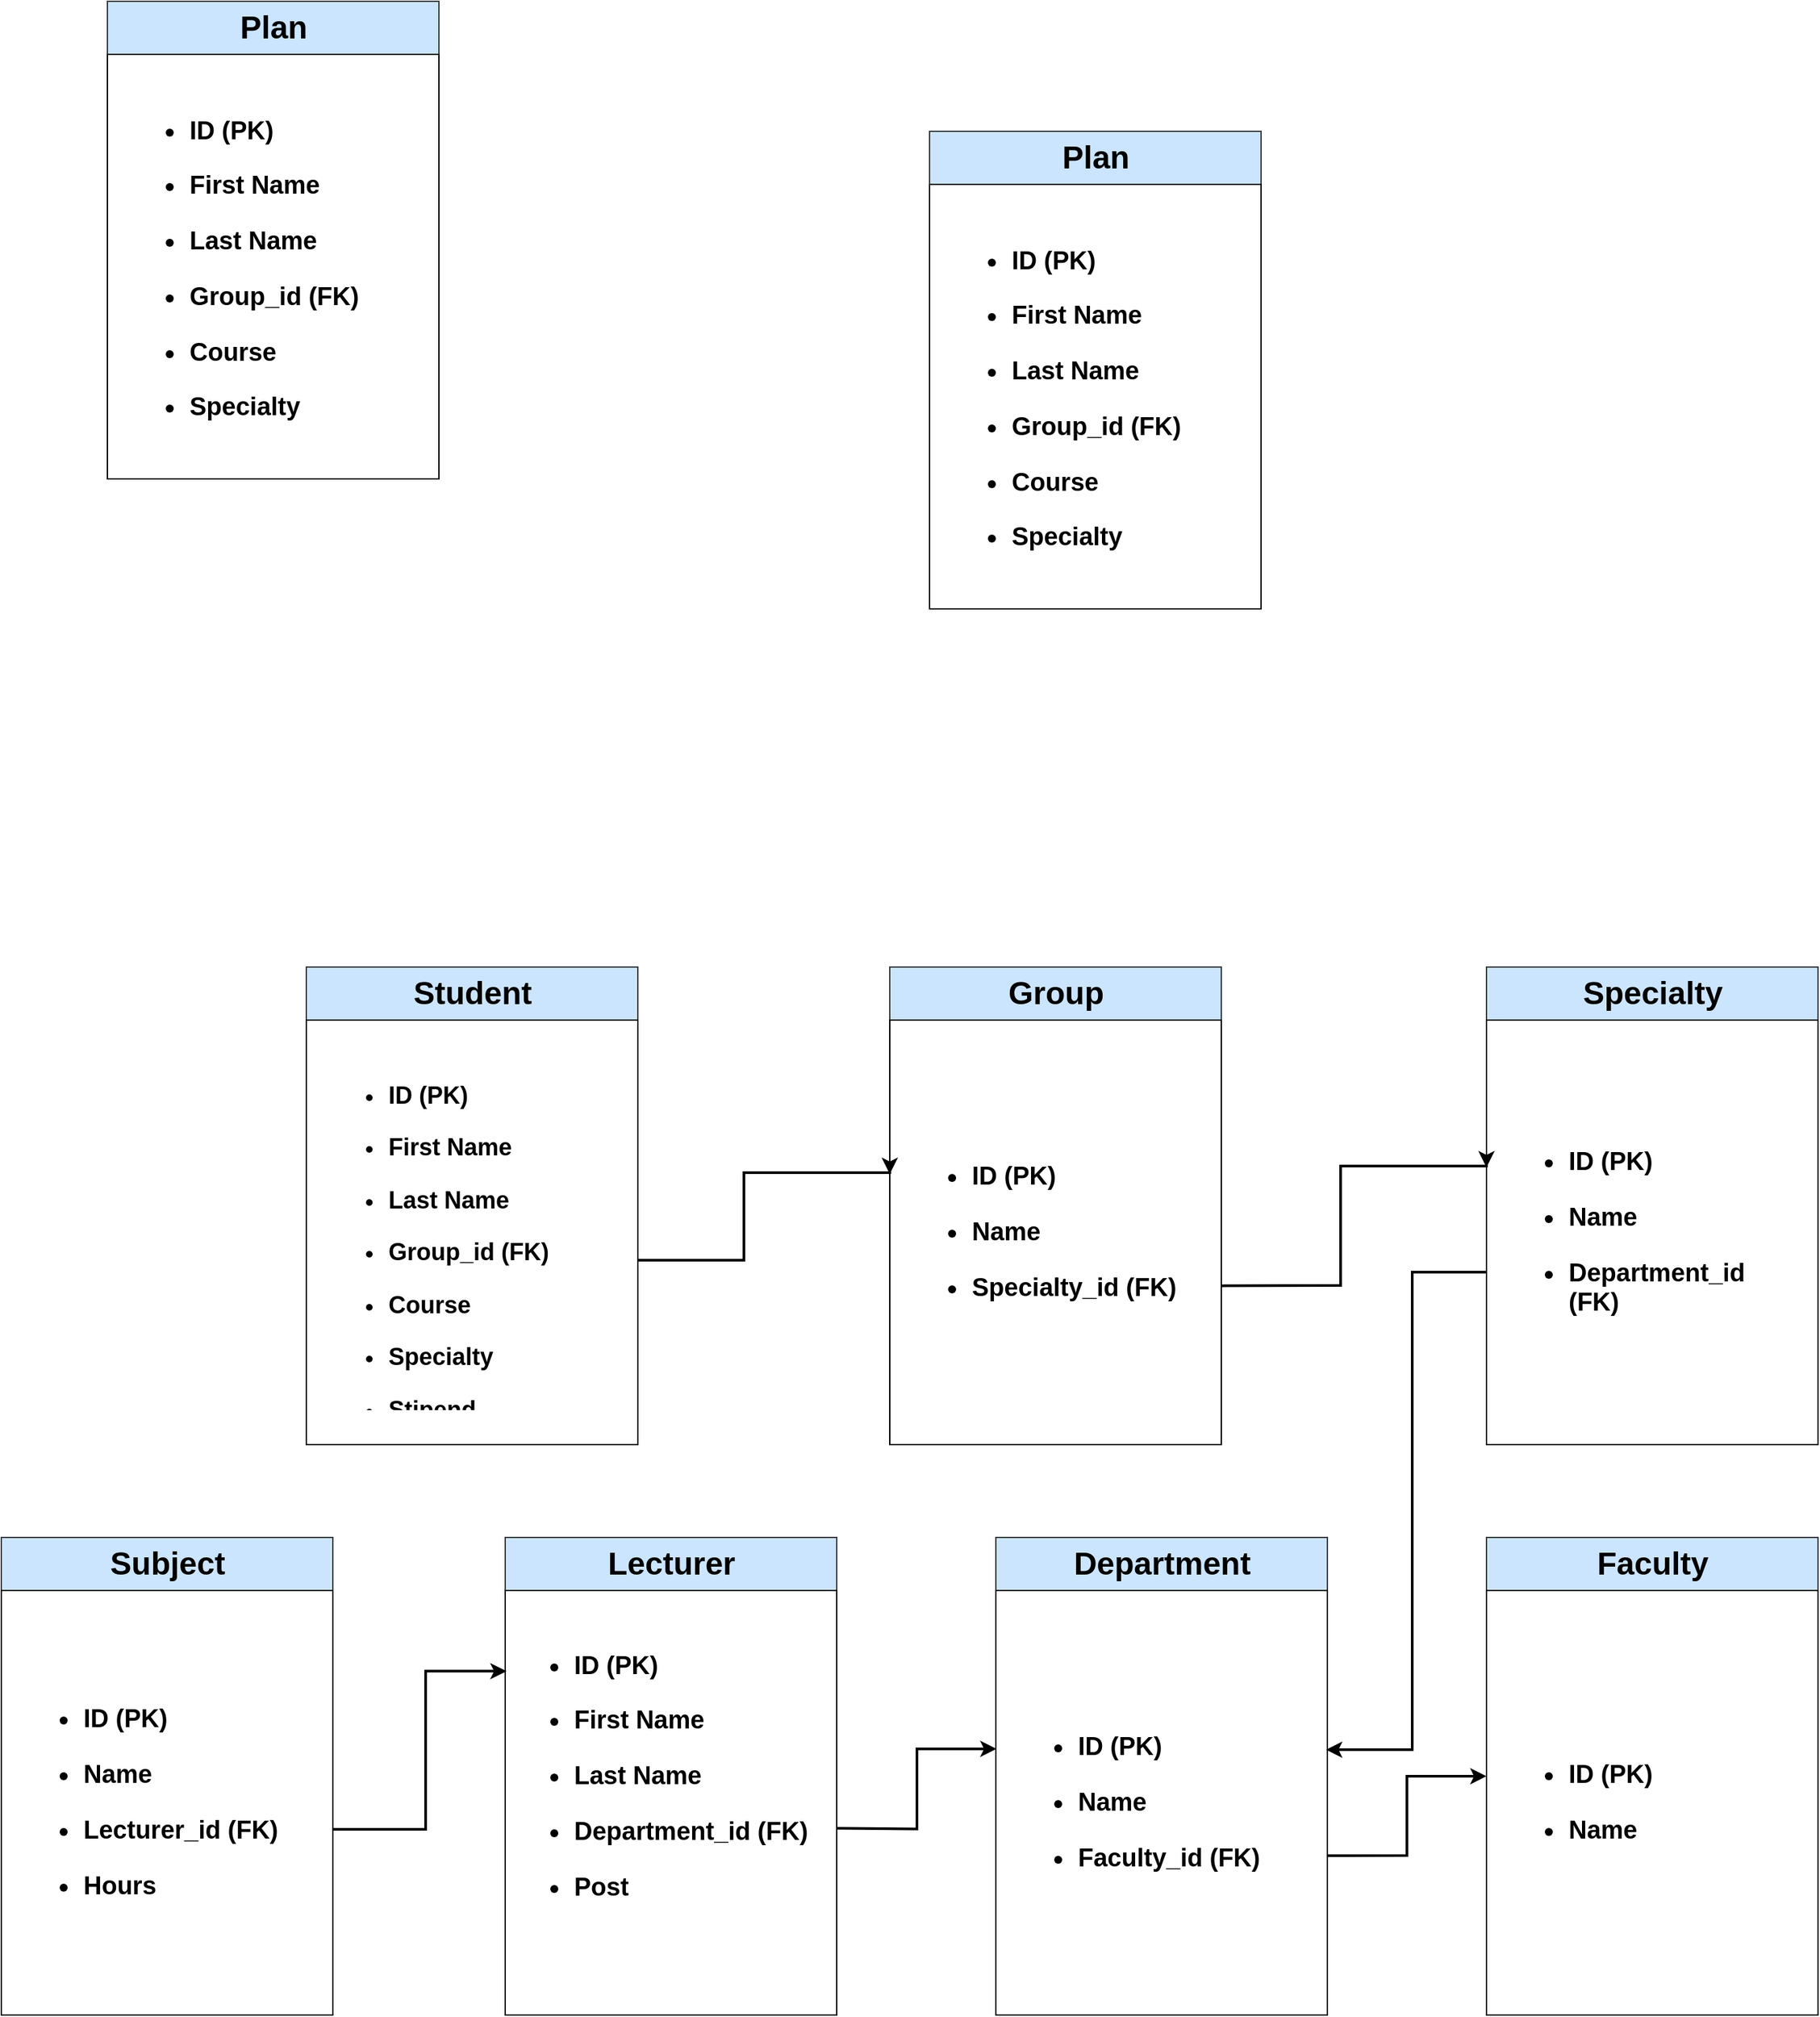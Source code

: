 <mxfile version="14.6.0" type="github">
  <diagram id="Nd1oWFx_atoqUXSRUNfD" name="Page-1">
    <mxGraphModel dx="1236" dy="635" grid="1" gridSize="10" guides="1" tooltips="1" connect="1" arrows="1" fold="1" page="1" pageScale="1" pageWidth="2336" pageHeight="1654" math="0" shadow="0">
      <root>
        <mxCell id="0" />
        <mxCell id="1" parent="0" />
        <mxCell id="ouz9YCxZX4cG_lU1-Dov-2" value="" style="rounded=0;whiteSpace=wrap;html=1;fillColor=#cce5ff;strokeColor=#36393d;" parent="1" vertex="1">
          <mxGeometry x="270" y="810" width="250" height="360" as="geometry" />
        </mxCell>
        <mxCell id="ouz9YCxZX4cG_lU1-Dov-5" value="Student" style="text;strokeColor=none;fillColor=none;html=1;fontSize=24;fontStyle=1;verticalAlign=middle;align=center;" parent="1" vertex="1">
          <mxGeometry x="345" y="810" width="100" height="40" as="geometry" />
        </mxCell>
        <mxCell id="ouz9YCxZX4cG_lU1-Dov-9" value="" style="rounded=0;whiteSpace=wrap;html=1;" parent="1" vertex="1">
          <mxGeometry x="270" y="850" width="250" height="320" as="geometry" />
        </mxCell>
        <mxCell id="ouz9YCxZX4cG_lU1-Dov-11" value="&lt;h1&gt;&lt;/h1&gt;&lt;h3&gt;&lt;/h3&gt;&lt;h5&gt;&lt;/h5&gt;&lt;h6&gt;&lt;/h6&gt;&lt;h3 style=&quot;line-height: 100% ; font-size: 13px&quot;&gt;&lt;/h3&gt;&lt;h1 style=&quot;font-size: 18px ; line-height: 90%&quot;&gt;&lt;/h1&gt;&lt;h3 style=&quot;font-size: 15px&quot;&gt;&lt;/h3&gt;&lt;h3 style=&quot;line-height: 120% ; font-size: 19px&quot;&gt;&lt;/h3&gt;&lt;h3&gt;&lt;/h3&gt;&lt;h4&gt;&lt;/h4&gt;&lt;h5&gt;&lt;/h5&gt;&lt;h3&gt;&lt;h2&gt;&lt;ul&gt;&lt;li&gt;ID (PK)&lt;/li&gt;&lt;/ul&gt;&lt;ul&gt;&lt;li&gt;First Name&lt;/li&gt;&lt;/ul&gt;&lt;ul&gt;&lt;li&gt;Last Name&lt;/li&gt;&lt;/ul&gt;&lt;ul&gt;&lt;li&gt;Group_id (FK)&lt;/li&gt;&lt;/ul&gt;&lt;ul&gt;&lt;li&gt;Course&lt;/li&gt;&lt;/ul&gt;&lt;ul&gt;&lt;li&gt;Specialty&lt;/li&gt;&lt;/ul&gt;&lt;ul&gt;&lt;li&gt;Stipend&lt;/li&gt;&lt;/ul&gt;&lt;/h2&gt;&lt;/h3&gt;" style="text;strokeColor=none;fillColor=none;html=1;whiteSpace=wrap;verticalAlign=middle;overflow=hidden;" parent="1" vertex="1">
          <mxGeometry x="290" y="875" width="210" height="270" as="geometry" />
        </mxCell>
        <mxCell id="ouz9YCxZX4cG_lU1-Dov-14" value="" style="rounded=0;whiteSpace=wrap;html=1;fillColor=#cce5ff;strokeColor=#36393d;" parent="1" vertex="1">
          <mxGeometry x="790" y="1240" width="250" height="360" as="geometry" />
        </mxCell>
        <mxCell id="ouz9YCxZX4cG_lU1-Dov-15" value="Department" style="text;strokeColor=none;fillColor=none;html=1;fontSize=24;fontStyle=1;verticalAlign=middle;align=center;" parent="1" vertex="1">
          <mxGeometry x="865" y="1240" width="100" height="40" as="geometry" />
        </mxCell>
        <mxCell id="ouz9YCxZX4cG_lU1-Dov-16" value="" style="rounded=0;whiteSpace=wrap;html=1;" parent="1" vertex="1">
          <mxGeometry x="790" y="1280" width="250" height="320" as="geometry" />
        </mxCell>
        <mxCell id="ouz9YCxZX4cG_lU1-Dov-17" value="&lt;h1&gt;&lt;/h1&gt;&lt;h3&gt;&lt;/h3&gt;&lt;h5&gt;&lt;/h5&gt;&lt;h6&gt;&lt;/h6&gt;&lt;h3 style=&quot;line-height: 100% ; font-size: 13px&quot;&gt;&lt;/h3&gt;&lt;h1 style=&quot;font-size: 18px ; line-height: 90%&quot;&gt;&lt;/h1&gt;&lt;h3 style=&quot;font-size: 15px&quot;&gt;&lt;/h3&gt;&lt;h3 style=&quot;line-height: 120% ; font-size: 19px&quot;&gt;&lt;ul&gt;&lt;li&gt;ID (PK)&lt;/li&gt;&lt;/ul&gt;&lt;ul&gt;&lt;li&gt;Name&lt;/li&gt;&lt;/ul&gt;&lt;ul&gt;&lt;li&gt;Faculty_id (FK)&lt;/li&gt;&lt;/ul&gt;&lt;/h3&gt;" style="text;strokeColor=none;fillColor=none;html=1;whiteSpace=wrap;verticalAlign=middle;overflow=hidden;" parent="1" vertex="1">
          <mxGeometry x="810" y="1305" width="210" height="270" as="geometry" />
        </mxCell>
        <mxCell id="Sy2bzmZRH99KcoMjBGQ2-6" value="" style="rounded=0;whiteSpace=wrap;html=1;fillColor=#cce5ff;strokeColor=#36393d;" parent="1" vertex="1">
          <mxGeometry x="420" y="1240" width="250" height="360" as="geometry" />
        </mxCell>
        <mxCell id="Sy2bzmZRH99KcoMjBGQ2-7" value="Lecturer" style="text;strokeColor=none;fillColor=none;html=1;fontSize=24;fontStyle=1;verticalAlign=middle;align=center;" parent="1" vertex="1">
          <mxGeometry x="495" y="1240" width="100" height="40" as="geometry" />
        </mxCell>
        <mxCell id="Sy2bzmZRH99KcoMjBGQ2-8" value="" style="rounded=0;whiteSpace=wrap;html=1;" parent="1" vertex="1">
          <mxGeometry x="420" y="1280" width="250" height="320" as="geometry" />
        </mxCell>
        <mxCell id="Sy2bzmZRH99KcoMjBGQ2-9" value="&lt;h1&gt;&lt;/h1&gt;&lt;h3&gt;&lt;/h3&gt;&lt;h5&gt;&lt;/h5&gt;&lt;h6&gt;&lt;/h6&gt;&lt;h3 style=&quot;line-height: 100% ; font-size: 13px&quot;&gt;&lt;/h3&gt;&lt;h1 style=&quot;font-size: 18px ; line-height: 90%&quot;&gt;&lt;/h1&gt;&lt;h3 style=&quot;font-size: 15px&quot;&gt;&lt;/h3&gt;&lt;h3 style=&quot;line-height: 120% ; font-size: 19px&quot;&gt;&lt;ul&gt;&lt;li&gt;ID (PK)&lt;/li&gt;&lt;/ul&gt;&lt;ul&gt;&lt;li&gt;First Name&lt;/li&gt;&lt;/ul&gt;&lt;ul&gt;&lt;li&gt;Last Name&lt;/li&gt;&lt;/ul&gt;&lt;ul&gt;&lt;li&gt;Department_id (FK)&lt;/li&gt;&lt;/ul&gt;&lt;ul&gt;&lt;li&gt;Post&lt;/li&gt;&lt;/ul&gt;&lt;/h3&gt;" style="text;strokeColor=none;fillColor=none;html=1;whiteSpace=wrap;verticalAlign=middle;overflow=hidden;" parent="1" vertex="1">
          <mxGeometry x="430" y="1285" width="230" height="270" as="geometry" />
        </mxCell>
        <mxCell id="iH29S17_ySRr5cnDG_7A-1" value="" style="rounded=0;whiteSpace=wrap;html=1;fillColor=#cce5ff;strokeColor=#36393d;" parent="1" vertex="1">
          <mxGeometry x="1160" y="1240" width="250" height="360" as="geometry" />
        </mxCell>
        <mxCell id="iH29S17_ySRr5cnDG_7A-2" value="Faculty" style="text;strokeColor=none;fillColor=none;html=1;fontSize=24;fontStyle=1;verticalAlign=middle;align=center;" parent="1" vertex="1">
          <mxGeometry x="1235" y="1240" width="100" height="40" as="geometry" />
        </mxCell>
        <mxCell id="iH29S17_ySRr5cnDG_7A-3" value="" style="rounded=0;whiteSpace=wrap;html=1;" parent="1" vertex="1">
          <mxGeometry x="1160" y="1280" width="250" height="320" as="geometry" />
        </mxCell>
        <mxCell id="iH29S17_ySRr5cnDG_7A-4" value="&lt;h1&gt;&lt;/h1&gt;&lt;h3&gt;&lt;/h3&gt;&lt;h5&gt;&lt;/h5&gt;&lt;h6&gt;&lt;/h6&gt;&lt;h3 style=&quot;line-height: 100% ; font-size: 13px&quot;&gt;&lt;/h3&gt;&lt;h1 style=&quot;font-size: 18px ; line-height: 90%&quot;&gt;&lt;/h1&gt;&lt;h3 style=&quot;font-size: 15px&quot;&gt;&lt;/h3&gt;&lt;h3 style=&quot;line-height: 120% ; font-size: 19px&quot;&gt;&lt;ul&gt;&lt;li&gt;ID (PK)&lt;/li&gt;&lt;/ul&gt;&lt;ul&gt;&lt;li&gt;Name&lt;/li&gt;&lt;/ul&gt;&lt;/h3&gt;" style="text;strokeColor=none;fillColor=none;html=1;whiteSpace=wrap;verticalAlign=middle;overflow=hidden;" parent="1" vertex="1">
          <mxGeometry x="1180" y="1305" width="210" height="270" as="geometry" />
        </mxCell>
        <mxCell id="iH29S17_ySRr5cnDG_7A-5" value="" style="rounded=0;whiteSpace=wrap;html=1;fillColor=#cce5ff;strokeColor=#36393d;" parent="1" vertex="1">
          <mxGeometry x="1160" y="810" width="250" height="360" as="geometry" />
        </mxCell>
        <mxCell id="iH29S17_ySRr5cnDG_7A-6" value="Specialty" style="text;strokeColor=none;fillColor=none;html=1;fontSize=24;fontStyle=1;verticalAlign=middle;align=center;" parent="1" vertex="1">
          <mxGeometry x="1235" y="810" width="100" height="40" as="geometry" />
        </mxCell>
        <mxCell id="iH29S17_ySRr5cnDG_7A-7" value="" style="rounded=0;whiteSpace=wrap;html=1;" parent="1" vertex="1">
          <mxGeometry x="1160" y="850" width="250" height="320" as="geometry" />
        </mxCell>
        <mxCell id="iH29S17_ySRr5cnDG_7A-8" value="&lt;h1&gt;&lt;/h1&gt;&lt;h3&gt;&lt;/h3&gt;&lt;h5&gt;&lt;/h5&gt;&lt;h6&gt;&lt;/h6&gt;&lt;h3 style=&quot;line-height: 100% ; font-size: 13px&quot;&gt;&lt;/h3&gt;&lt;h1 style=&quot;font-size: 18px ; line-height: 90%&quot;&gt;&lt;/h1&gt;&lt;h3 style=&quot;font-size: 15px&quot;&gt;&lt;/h3&gt;&lt;h3 style=&quot;line-height: 120% ; font-size: 19px&quot;&gt;&lt;ul&gt;&lt;li&gt;ID (PK)&lt;/li&gt;&lt;/ul&gt;&lt;ul&gt;&lt;li&gt;Name&lt;/li&gt;&lt;/ul&gt;&lt;ul&gt;&lt;li&gt;Department_id (FK)&lt;/li&gt;&lt;/ul&gt;&lt;/h3&gt;" style="text;strokeColor=none;fillColor=none;html=1;whiteSpace=wrap;verticalAlign=middle;overflow=hidden;" parent="1" vertex="1">
          <mxGeometry x="1180" y="875" width="210" height="270" as="geometry" />
        </mxCell>
        <mxCell id="iH29S17_ySRr5cnDG_7A-13" value="" style="rounded=0;whiteSpace=wrap;html=1;fillColor=#cce5ff;strokeColor=#36393d;" parent="1" vertex="1">
          <mxGeometry x="40" y="1240" width="250" height="360" as="geometry" />
        </mxCell>
        <mxCell id="iH29S17_ySRr5cnDG_7A-14" value="Subject" style="text;strokeColor=none;fillColor=none;html=1;fontSize=24;fontStyle=1;verticalAlign=middle;align=center;" parent="1" vertex="1">
          <mxGeometry x="115" y="1240" width="100" height="40" as="geometry" />
        </mxCell>
        <mxCell id="iH29S17_ySRr5cnDG_7A-15" value="" style="rounded=0;whiteSpace=wrap;html=1;" parent="1" vertex="1">
          <mxGeometry x="40" y="1280" width="250" height="320" as="geometry" />
        </mxCell>
        <mxCell id="iH29S17_ySRr5cnDG_7A-17" style="edgeStyle=orthogonalEdgeStyle;rounded=0;orthogonalLoop=1;jettySize=auto;html=1;entryX=0.004;entryY=0.19;entryDx=0;entryDy=0;entryPerimeter=0;strokeWidth=2;" parent="1" target="Sy2bzmZRH99KcoMjBGQ2-8" edge="1">
          <mxGeometry relative="1" as="geometry">
            <mxPoint x="290" y="1460" as="sourcePoint" />
            <Array as="points">
              <mxPoint x="360" y="1460" />
              <mxPoint x="360" y="1341" />
            </Array>
          </mxGeometry>
        </mxCell>
        <mxCell id="iH29S17_ySRr5cnDG_7A-16" value="&lt;h1&gt;&lt;/h1&gt;&lt;h3&gt;&lt;/h3&gt;&lt;h5&gt;&lt;/h5&gt;&lt;h6&gt;&lt;/h6&gt;&lt;h3 style=&quot;line-height: 100% ; font-size: 13px&quot;&gt;&lt;/h3&gt;&lt;h1 style=&quot;font-size: 18px ; line-height: 90%&quot;&gt;&lt;/h1&gt;&lt;h3 style=&quot;font-size: 15px&quot;&gt;&lt;/h3&gt;&lt;h3 style=&quot;line-height: 120% ; font-size: 19px&quot;&gt;&lt;/h3&gt;&lt;h3 style=&quot;font-size: 19px&quot;&gt;&lt;ul&gt;&lt;li&gt;ID (PK)&lt;/li&gt;&lt;/ul&gt;&lt;ul&gt;&lt;li&gt;Name&lt;/li&gt;&lt;/ul&gt;&lt;ul&gt;&lt;li&gt;Lecturer_id (FK)&lt;/li&gt;&lt;/ul&gt;&lt;ul&gt;&lt;li&gt;Hours&lt;/li&gt;&lt;/ul&gt;&lt;/h3&gt;" style="text;strokeColor=none;fillColor=none;html=1;whiteSpace=wrap;verticalAlign=middle;overflow=hidden;" parent="1" vertex="1">
          <mxGeometry x="60" y="1305" width="210" height="270" as="geometry" />
        </mxCell>
        <mxCell id="iH29S17_ySRr5cnDG_7A-22" style="edgeStyle=orthogonalEdgeStyle;rounded=0;orthogonalLoop=1;jettySize=auto;html=1;entryX=0.002;entryY=0.373;entryDx=0;entryDy=0;entryPerimeter=0;strokeWidth=2;" parent="1" target="ouz9YCxZX4cG_lU1-Dov-16" edge="1">
          <mxGeometry relative="1" as="geometry">
            <mxPoint x="670" y="1459.2" as="sourcePoint" />
            <mxPoint x="812" y="1340.0" as="targetPoint" />
          </mxGeometry>
        </mxCell>
        <mxCell id="iH29S17_ySRr5cnDG_7A-24" style="edgeStyle=orthogonalEdgeStyle;rounded=0;orthogonalLoop=1;jettySize=auto;html=1;strokeWidth=2;" parent="1" target="iH29S17_ySRr5cnDG_7A-3" edge="1">
          <mxGeometry relative="1" as="geometry">
            <mxPoint x="1040" y="1479.84" as="sourcePoint" />
            <mxPoint x="1140.5" y="1420" as="targetPoint" />
            <Array as="points">
              <mxPoint x="1100" y="1480" />
              <mxPoint x="1100" y="1420" />
            </Array>
          </mxGeometry>
        </mxCell>
        <mxCell id="iH29S17_ySRr5cnDG_7A-25" value="" style="rounded=0;whiteSpace=wrap;html=1;fillColor=#cce5ff;strokeColor=#36393d;" parent="1" vertex="1">
          <mxGeometry x="710" y="810" width="250" height="360" as="geometry" />
        </mxCell>
        <mxCell id="iH29S17_ySRr5cnDG_7A-26" value="Group" style="text;strokeColor=none;fillColor=none;html=1;fontSize=24;fontStyle=1;verticalAlign=middle;align=center;" parent="1" vertex="1">
          <mxGeometry x="785" y="810" width="100" height="40" as="geometry" />
        </mxCell>
        <mxCell id="iH29S17_ySRr5cnDG_7A-27" value="" style="rounded=0;whiteSpace=wrap;html=1;" parent="1" vertex="1">
          <mxGeometry x="710" y="850" width="250" height="320" as="geometry" />
        </mxCell>
        <mxCell id="iH29S17_ySRr5cnDG_7A-28" value="&lt;h1&gt;&lt;/h1&gt;&lt;h3&gt;&lt;/h3&gt;&lt;h5&gt;&lt;/h5&gt;&lt;h6&gt;&lt;/h6&gt;&lt;h3 style=&quot;line-height: 100% ; font-size: 13px&quot;&gt;&lt;/h3&gt;&lt;h1 style=&quot;font-size: 18px ; line-height: 90%&quot;&gt;&lt;/h1&gt;&lt;h3 style=&quot;font-size: 15px&quot;&gt;&lt;/h3&gt;&lt;h3 style=&quot;line-height: 120% ; font-size: 19px&quot;&gt;&lt;ul&gt;&lt;li&gt;ID (PK)&lt;/li&gt;&lt;/ul&gt;&lt;ul&gt;&lt;li&gt;Name&lt;/li&gt;&lt;/ul&gt;&lt;ul&gt;&lt;li&gt;Specialty_id (FK)&lt;/li&gt;&lt;/ul&gt;&lt;/h3&gt;" style="text;strokeColor=none;fillColor=none;html=1;whiteSpace=wrap;verticalAlign=middle;overflow=hidden;" parent="1" vertex="1">
          <mxGeometry x="730" y="875" width="210" height="270" as="geometry" />
        </mxCell>
        <mxCell id="iH29S17_ySRr5cnDG_7A-34" value="" style="rounded=0;whiteSpace=wrap;html=1;fillColor=#cce5ff;strokeColor=#36393d;" parent="1" vertex="1">
          <mxGeometry x="120" y="82" width="250" height="360" as="geometry" />
        </mxCell>
        <mxCell id="iH29S17_ySRr5cnDG_7A-35" value="Plan" style="text;strokeColor=none;fillColor=none;html=1;fontSize=24;fontStyle=1;verticalAlign=middle;align=center;" parent="1" vertex="1">
          <mxGeometry x="195" y="82" width="100" height="40" as="geometry" />
        </mxCell>
        <mxCell id="iH29S17_ySRr5cnDG_7A-36" value="" style="rounded=0;whiteSpace=wrap;html=1;" parent="1" vertex="1">
          <mxGeometry x="120" y="122" width="250" height="320" as="geometry" />
        </mxCell>
        <mxCell id="iH29S17_ySRr5cnDG_7A-37" value="&lt;h1&gt;&lt;/h1&gt;&lt;h3&gt;&lt;/h3&gt;&lt;h5&gt;&lt;/h5&gt;&lt;h6&gt;&lt;/h6&gt;&lt;h3 style=&quot;line-height: 100% ; font-size: 13px&quot;&gt;&lt;/h3&gt;&lt;h1 style=&quot;font-size: 18px ; line-height: 90%&quot;&gt;&lt;/h1&gt;&lt;h3 style=&quot;font-size: 15px&quot;&gt;&lt;/h3&gt;&lt;h3 style=&quot;line-height: 120% ; font-size: 19px&quot;&gt;&lt;ul&gt;&lt;li&gt;ID (PK)&lt;/li&gt;&lt;/ul&gt;&lt;ul&gt;&lt;li&gt;First Name&lt;/li&gt;&lt;/ul&gt;&lt;ul&gt;&lt;li&gt;Last Name&lt;/li&gt;&lt;/ul&gt;&lt;ul&gt;&lt;li&gt;Group_id (FK)&lt;/li&gt;&lt;/ul&gt;&lt;ul&gt;&lt;li&gt;Course&lt;/li&gt;&lt;/ul&gt;&lt;ul&gt;&lt;li&gt;Specialty&lt;/li&gt;&lt;/ul&gt;&lt;/h3&gt;" style="text;strokeColor=none;fillColor=none;html=1;whiteSpace=wrap;verticalAlign=middle;overflow=hidden;" parent="1" vertex="1">
          <mxGeometry x="140" y="147" width="210" height="270" as="geometry" />
        </mxCell>
        <mxCell id="iH29S17_ySRr5cnDG_7A-40" value="" style="rounded=0;whiteSpace=wrap;html=1;fillColor=#cce5ff;strokeColor=#36393d;" parent="1" vertex="1">
          <mxGeometry x="740" y="180" width="250" height="360" as="geometry" />
        </mxCell>
        <mxCell id="iH29S17_ySRr5cnDG_7A-41" value="Plan" style="text;strokeColor=none;fillColor=none;html=1;fontSize=24;fontStyle=1;verticalAlign=middle;align=center;" parent="1" vertex="1">
          <mxGeometry x="815" y="180" width="100" height="40" as="geometry" />
        </mxCell>
        <mxCell id="iH29S17_ySRr5cnDG_7A-42" value="" style="rounded=0;whiteSpace=wrap;html=1;" parent="1" vertex="1">
          <mxGeometry x="740" y="220" width="250" height="320" as="geometry" />
        </mxCell>
        <mxCell id="iH29S17_ySRr5cnDG_7A-43" value="&lt;h1&gt;&lt;/h1&gt;&lt;h3&gt;&lt;/h3&gt;&lt;h5&gt;&lt;/h5&gt;&lt;h6&gt;&lt;/h6&gt;&lt;h3 style=&quot;line-height: 100% ; font-size: 13px&quot;&gt;&lt;/h3&gt;&lt;h1 style=&quot;font-size: 18px ; line-height: 90%&quot;&gt;&lt;/h1&gt;&lt;h3 style=&quot;font-size: 15px&quot;&gt;&lt;/h3&gt;&lt;h3 style=&quot;line-height: 120% ; font-size: 19px&quot;&gt;&lt;ul&gt;&lt;li&gt;ID (PK)&lt;/li&gt;&lt;/ul&gt;&lt;ul&gt;&lt;li&gt;First Name&lt;/li&gt;&lt;/ul&gt;&lt;ul&gt;&lt;li&gt;Last Name&lt;/li&gt;&lt;/ul&gt;&lt;ul&gt;&lt;li&gt;Group_id (FK)&lt;/li&gt;&lt;/ul&gt;&lt;ul&gt;&lt;li&gt;Course&lt;/li&gt;&lt;/ul&gt;&lt;ul&gt;&lt;li&gt;Specialty&lt;/li&gt;&lt;/ul&gt;&lt;/h3&gt;" style="text;strokeColor=none;fillColor=none;html=1;whiteSpace=wrap;verticalAlign=middle;overflow=hidden;" parent="1" vertex="1">
          <mxGeometry x="760" y="245" width="210" height="270" as="geometry" />
        </mxCell>
        <mxCell id="Fq57MsM5_XtOPImEE2Wt-3" style="edgeStyle=orthogonalEdgeStyle;rounded=0;orthogonalLoop=1;jettySize=auto;html=1;strokeWidth=2;" edge="1" parent="1">
          <mxGeometry relative="1" as="geometry">
            <mxPoint x="520" y="1031" as="sourcePoint" />
            <Array as="points">
              <mxPoint x="600" y="1031" />
              <mxPoint x="600" y="965" />
              <mxPoint x="710" y="965" />
            </Array>
            <mxPoint x="710" y="966" as="targetPoint" />
          </mxGeometry>
        </mxCell>
        <mxCell id="Fq57MsM5_XtOPImEE2Wt-21" style="edgeStyle=orthogonalEdgeStyle;rounded=0;orthogonalLoop=1;jettySize=auto;html=1;strokeWidth=2;" edge="1" parent="1">
          <mxGeometry relative="1" as="geometry">
            <mxPoint x="1160" y="1040" as="sourcePoint" />
            <Array as="points">
              <mxPoint x="1104" y="1040" />
              <mxPoint x="1104" y="1400" />
              <mxPoint x="1039" y="1400" />
            </Array>
            <mxPoint x="1039" y="1400" as="targetPoint" />
          </mxGeometry>
        </mxCell>
        <mxCell id="Fq57MsM5_XtOPImEE2Wt-27" style="edgeStyle=orthogonalEdgeStyle;rounded=0;orthogonalLoop=1;jettySize=auto;html=1;strokeWidth=2;exitX=1.001;exitY=0.626;exitDx=0;exitDy=0;exitPerimeter=0;" edge="1" parent="1" source="iH29S17_ySRr5cnDG_7A-27">
          <mxGeometry relative="1" as="geometry">
            <mxPoint x="970" y="1026" as="sourcePoint" />
            <Array as="points">
              <mxPoint x="962" y="1050" />
              <mxPoint x="1050" y="1050" />
              <mxPoint x="1050" y="960" />
              <mxPoint x="1160" y="960" />
            </Array>
            <mxPoint x="1160" y="961" as="targetPoint" />
          </mxGeometry>
        </mxCell>
      </root>
    </mxGraphModel>
  </diagram>
</mxfile>
